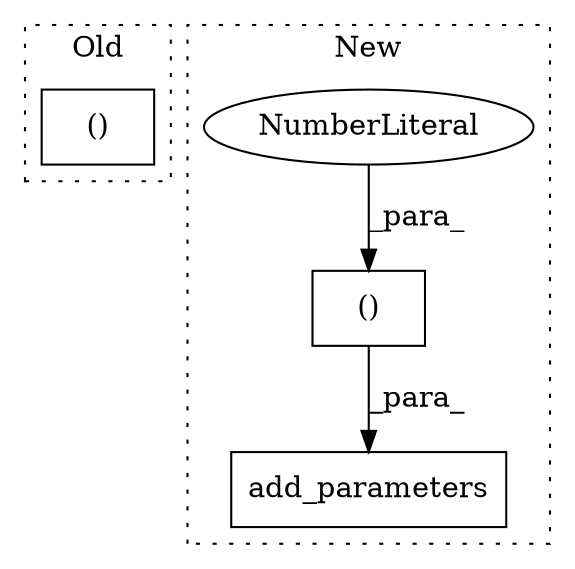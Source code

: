 digraph G {
subgraph cluster0 {
1 [label="()" a="106" s="1641" l="36" shape="box"];
label = "Old";
style="dotted";
}
subgraph cluster1 {
2 [label="add_parameters" a="32" s="1479,1532" l="20,2" shape="box"];
3 [label="()" a="106" s="1499" l="33" shape="box"];
4 [label="NumberLiteral" a="34" s="1499" l="3" shape="ellipse"];
label = "New";
style="dotted";
}
3 -> 2 [label="_para_"];
4 -> 3 [label="_para_"];
}